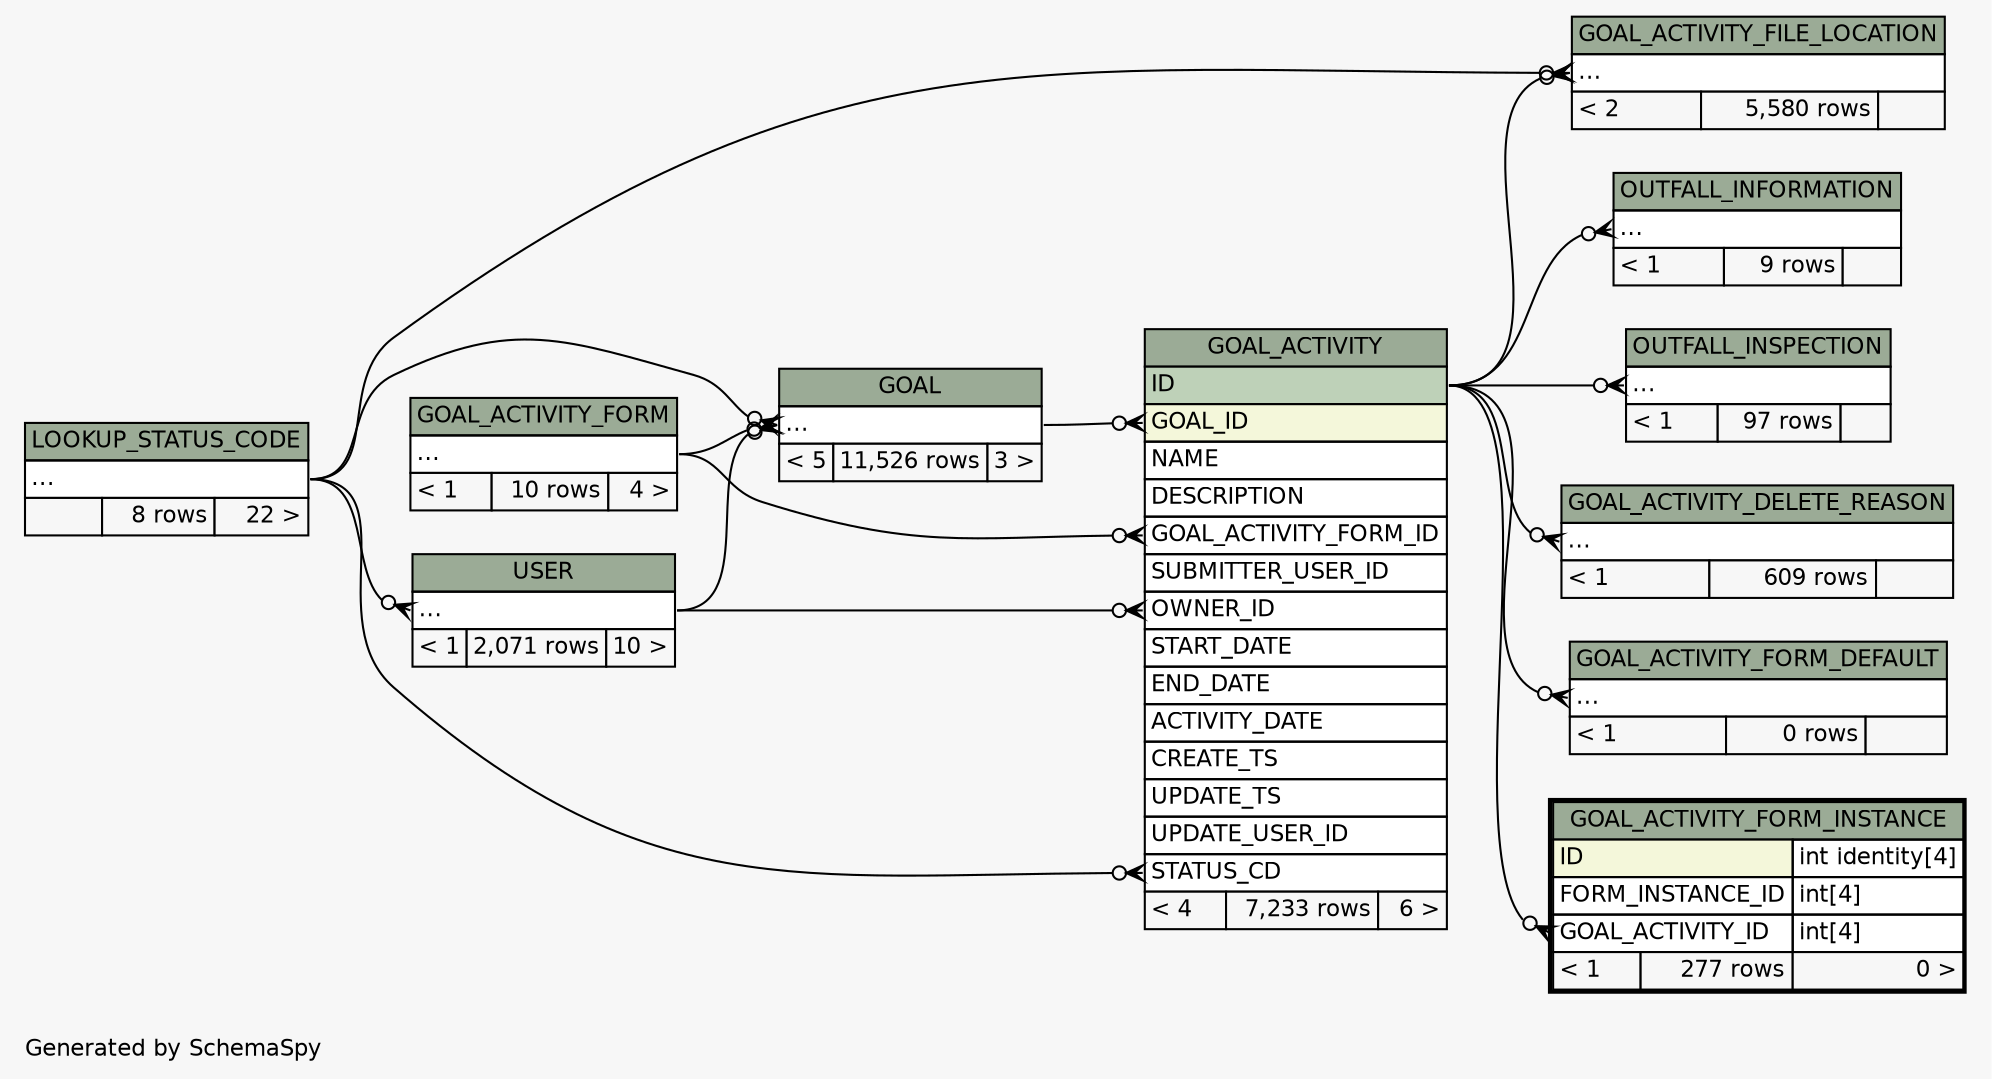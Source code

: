 // dot 2.28.0 on Windows 7 6.1
// SchemaSpy rev 590
digraph "twoDegreesRelationshipsDiagram" {
  graph [
    rankdir="RL"
    bgcolor="#f7f7f7"
    label="\nGenerated by SchemaSpy"
    labeljust="l"
    nodesep="0.18"
    ranksep="0.46"
    fontname="Helvetica"
    fontsize="11"
  ];
  node [
    fontname="Helvetica"
    fontsize="11"
    shape="plaintext"
  ];
  edge [
    arrowsize="0.8"
  ];
  "GOAL":"elipses":w -> "USER":"elipses":e [arrowhead=none dir=back arrowtail=crowodot];
  "GOAL":"elipses":w -> "GOAL_ACTIVITY_FORM":"elipses":e [arrowhead=none dir=back arrowtail=crowodot];
  "GOAL":"elipses":w -> "LOOKUP_STATUS_CODE":"elipses":e [arrowhead=none dir=back arrowtail=crowodot];
  "GOAL_ACTIVITY":"GOAL_ACTIVITY_FORM_ID":w -> "GOAL_ACTIVITY_FORM":"elipses":e [arrowhead=none dir=back arrowtail=crowodot];
  "GOAL_ACTIVITY":"GOAL_ID":w -> "GOAL":"elipses":e [arrowhead=none dir=back arrowtail=crowodot];
  "GOAL_ACTIVITY":"OWNER_ID":w -> "USER":"elipses":e [arrowhead=none dir=back arrowtail=crowodot];
  "GOAL_ACTIVITY":"STATUS_CD":w -> "LOOKUP_STATUS_CODE":"elipses":e [arrowhead=none dir=back arrowtail=crowodot];
  "GOAL_ACTIVITY_DELETE_REASON":"elipses":w -> "GOAL_ACTIVITY":"ID":e [arrowhead=none dir=back arrowtail=crowodot];
  "GOAL_ACTIVITY_FILE_LOCATION":"elipses":w -> "GOAL_ACTIVITY":"ID":e [arrowhead=none dir=back arrowtail=crowodot];
  "GOAL_ACTIVITY_FILE_LOCATION":"elipses":w -> "LOOKUP_STATUS_CODE":"elipses":e [arrowhead=none dir=back arrowtail=crowodot];
  "GOAL_ACTIVITY_FORM_DEFAULT":"elipses":w -> "GOAL_ACTIVITY":"ID":e [arrowhead=none dir=back arrowtail=crowodot];
  "GOAL_ACTIVITY_FORM_INSTANCE":"GOAL_ACTIVITY_ID":w -> "GOAL_ACTIVITY":"ID":e [arrowhead=none dir=back arrowtail=crowodot];
  "OUTFALL_INFORMATION":"elipses":w -> "GOAL_ACTIVITY":"ID":e [arrowhead=none dir=back arrowtail=crowodot];
  "OUTFALL_INSPECTION":"elipses":w -> "GOAL_ACTIVITY":"ID":e [arrowhead=none dir=back arrowtail=crowodot];
  "USER":"elipses":w -> "LOOKUP_STATUS_CODE":"elipses":e [arrowhead=none dir=back arrowtail=crowodot];
  "GOAL" [
    label=<
    <TABLE BORDER="0" CELLBORDER="1" CELLSPACING="0" BGCOLOR="#ffffff">
      <TR><TD COLSPAN="3" BGCOLOR="#9bab96" ALIGN="CENTER">GOAL</TD></TR>
      <TR><TD PORT="elipses" COLSPAN="3" ALIGN="LEFT">...</TD></TR>
      <TR><TD ALIGN="LEFT" BGCOLOR="#f7f7f7">&lt; 5</TD><TD ALIGN="RIGHT" BGCOLOR="#f7f7f7">11,526 rows</TD><TD ALIGN="RIGHT" BGCOLOR="#f7f7f7">3 &gt;</TD></TR>
    </TABLE>>
    URL="GOAL.html"
    tooltip="GOAL"
  ];
  "GOAL_ACTIVITY" [
    label=<
    <TABLE BORDER="0" CELLBORDER="1" CELLSPACING="0" BGCOLOR="#ffffff">
      <TR><TD COLSPAN="3" BGCOLOR="#9bab96" ALIGN="CENTER">GOAL_ACTIVITY</TD></TR>
      <TR><TD PORT="ID" COLSPAN="3" BGCOLOR="#bed1b8" ALIGN="LEFT">ID</TD></TR>
      <TR><TD PORT="GOAL_ID" COLSPAN="3" BGCOLOR="#f4f7da" ALIGN="LEFT">GOAL_ID</TD></TR>
      <TR><TD PORT="NAME" COLSPAN="3" ALIGN="LEFT">NAME</TD></TR>
      <TR><TD PORT="DESCRIPTION" COLSPAN="3" ALIGN="LEFT">DESCRIPTION</TD></TR>
      <TR><TD PORT="GOAL_ACTIVITY_FORM_ID" COLSPAN="3" ALIGN="LEFT">GOAL_ACTIVITY_FORM_ID</TD></TR>
      <TR><TD PORT="SUBMITTER_USER_ID" COLSPAN="3" ALIGN="LEFT">SUBMITTER_USER_ID</TD></TR>
      <TR><TD PORT="OWNER_ID" COLSPAN="3" ALIGN="LEFT">OWNER_ID</TD></TR>
      <TR><TD PORT="START_DATE" COLSPAN="3" ALIGN="LEFT">START_DATE</TD></TR>
      <TR><TD PORT="END_DATE" COLSPAN="3" ALIGN="LEFT">END_DATE</TD></TR>
      <TR><TD PORT="ACTIVITY_DATE" COLSPAN="3" ALIGN="LEFT">ACTIVITY_DATE</TD></TR>
      <TR><TD PORT="CREATE_TS" COLSPAN="3" ALIGN="LEFT">CREATE_TS</TD></TR>
      <TR><TD PORT="UPDATE_TS" COLSPAN="3" ALIGN="LEFT">UPDATE_TS</TD></TR>
      <TR><TD PORT="UPDATE_USER_ID" COLSPAN="3" ALIGN="LEFT">UPDATE_USER_ID</TD></TR>
      <TR><TD PORT="STATUS_CD" COLSPAN="3" ALIGN="LEFT">STATUS_CD</TD></TR>
      <TR><TD ALIGN="LEFT" BGCOLOR="#f7f7f7">&lt; 4</TD><TD ALIGN="RIGHT" BGCOLOR="#f7f7f7">7,233 rows</TD><TD ALIGN="RIGHT" BGCOLOR="#f7f7f7">6 &gt;</TD></TR>
    </TABLE>>
    URL="GOAL_ACTIVITY.html"
    tooltip="GOAL_ACTIVITY"
  ];
  "GOAL_ACTIVITY_DELETE_REASON" [
    label=<
    <TABLE BORDER="0" CELLBORDER="1" CELLSPACING="0" BGCOLOR="#ffffff">
      <TR><TD COLSPAN="3" BGCOLOR="#9bab96" ALIGN="CENTER">GOAL_ACTIVITY_DELETE_REASON</TD></TR>
      <TR><TD PORT="elipses" COLSPAN="3" ALIGN="LEFT">...</TD></TR>
      <TR><TD ALIGN="LEFT" BGCOLOR="#f7f7f7">&lt; 1</TD><TD ALIGN="RIGHT" BGCOLOR="#f7f7f7">609 rows</TD><TD ALIGN="RIGHT" BGCOLOR="#f7f7f7">  </TD></TR>
    </TABLE>>
    URL="GOAL_ACTIVITY_DELETE_REASON.html"
    tooltip="GOAL_ACTIVITY_DELETE_REASON"
  ];
  "GOAL_ACTIVITY_FILE_LOCATION" [
    label=<
    <TABLE BORDER="0" CELLBORDER="1" CELLSPACING="0" BGCOLOR="#ffffff">
      <TR><TD COLSPAN="3" BGCOLOR="#9bab96" ALIGN="CENTER">GOAL_ACTIVITY_FILE_LOCATION</TD></TR>
      <TR><TD PORT="elipses" COLSPAN="3" ALIGN="LEFT">...</TD></TR>
      <TR><TD ALIGN="LEFT" BGCOLOR="#f7f7f7">&lt; 2</TD><TD ALIGN="RIGHT" BGCOLOR="#f7f7f7">5,580 rows</TD><TD ALIGN="RIGHT" BGCOLOR="#f7f7f7">  </TD></TR>
    </TABLE>>
    URL="GOAL_ACTIVITY_FILE_LOCATION.html"
    tooltip="GOAL_ACTIVITY_FILE_LOCATION"
  ];
  "GOAL_ACTIVITY_FORM" [
    label=<
    <TABLE BORDER="0" CELLBORDER="1" CELLSPACING="0" BGCOLOR="#ffffff">
      <TR><TD COLSPAN="3" BGCOLOR="#9bab96" ALIGN="CENTER">GOAL_ACTIVITY_FORM</TD></TR>
      <TR><TD PORT="elipses" COLSPAN="3" ALIGN="LEFT">...</TD></TR>
      <TR><TD ALIGN="LEFT" BGCOLOR="#f7f7f7">&lt; 1</TD><TD ALIGN="RIGHT" BGCOLOR="#f7f7f7">10 rows</TD><TD ALIGN="RIGHT" BGCOLOR="#f7f7f7">4 &gt;</TD></TR>
    </TABLE>>
    URL="GOAL_ACTIVITY_FORM.html"
    tooltip="GOAL_ACTIVITY_FORM"
  ];
  "GOAL_ACTIVITY_FORM_DEFAULT" [
    label=<
    <TABLE BORDER="0" CELLBORDER="1" CELLSPACING="0" BGCOLOR="#ffffff">
      <TR><TD COLSPAN="3" BGCOLOR="#9bab96" ALIGN="CENTER">GOAL_ACTIVITY_FORM_DEFAULT</TD></TR>
      <TR><TD PORT="elipses" COLSPAN="3" ALIGN="LEFT">...</TD></TR>
      <TR><TD ALIGN="LEFT" BGCOLOR="#f7f7f7">&lt; 1</TD><TD ALIGN="RIGHT" BGCOLOR="#f7f7f7">0 rows</TD><TD ALIGN="RIGHT" BGCOLOR="#f7f7f7">  </TD></TR>
    </TABLE>>
    URL="GOAL_ACTIVITY_FORM_DEFAULT.html"
    tooltip="GOAL_ACTIVITY_FORM_DEFAULT"
  ];
  "GOAL_ACTIVITY_FORM_INSTANCE" [
    label=<
    <TABLE BORDER="2" CELLBORDER="1" CELLSPACING="0" BGCOLOR="#ffffff">
      <TR><TD COLSPAN="3" BGCOLOR="#9bab96" ALIGN="CENTER">GOAL_ACTIVITY_FORM_INSTANCE</TD></TR>
      <TR><TD PORT="ID" COLSPAN="2" BGCOLOR="#f4f7da" ALIGN="LEFT">ID</TD><TD PORT="ID.type" ALIGN="LEFT">int identity[4]</TD></TR>
      <TR><TD PORT="FORM_INSTANCE_ID" COLSPAN="2" ALIGN="LEFT">FORM_INSTANCE_ID</TD><TD PORT="FORM_INSTANCE_ID.type" ALIGN="LEFT">int[4]</TD></TR>
      <TR><TD PORT="GOAL_ACTIVITY_ID" COLSPAN="2" ALIGN="LEFT">GOAL_ACTIVITY_ID</TD><TD PORT="GOAL_ACTIVITY_ID.type" ALIGN="LEFT">int[4]</TD></TR>
      <TR><TD ALIGN="LEFT" BGCOLOR="#f7f7f7">&lt; 1</TD><TD ALIGN="RIGHT" BGCOLOR="#f7f7f7">277 rows</TD><TD ALIGN="RIGHT" BGCOLOR="#f7f7f7">0 &gt;</TD></TR>
    </TABLE>>
    URL="GOAL_ACTIVITY_FORM_INSTANCE.html"
    tooltip="GOAL_ACTIVITY_FORM_INSTANCE"
  ];
  "LOOKUP_STATUS_CODE" [
    label=<
    <TABLE BORDER="0" CELLBORDER="1" CELLSPACING="0" BGCOLOR="#ffffff">
      <TR><TD COLSPAN="3" BGCOLOR="#9bab96" ALIGN="CENTER">LOOKUP_STATUS_CODE</TD></TR>
      <TR><TD PORT="elipses" COLSPAN="3" ALIGN="LEFT">...</TD></TR>
      <TR><TD ALIGN="LEFT" BGCOLOR="#f7f7f7">  </TD><TD ALIGN="RIGHT" BGCOLOR="#f7f7f7">8 rows</TD><TD ALIGN="RIGHT" BGCOLOR="#f7f7f7">22 &gt;</TD></TR>
    </TABLE>>
    URL="LOOKUP_STATUS_CODE.html"
    tooltip="LOOKUP_STATUS_CODE"
  ];
  "OUTFALL_INFORMATION" [
    label=<
    <TABLE BORDER="0" CELLBORDER="1" CELLSPACING="0" BGCOLOR="#ffffff">
      <TR><TD COLSPAN="3" BGCOLOR="#9bab96" ALIGN="CENTER">OUTFALL_INFORMATION</TD></TR>
      <TR><TD PORT="elipses" COLSPAN="3" ALIGN="LEFT">...</TD></TR>
      <TR><TD ALIGN="LEFT" BGCOLOR="#f7f7f7">&lt; 1</TD><TD ALIGN="RIGHT" BGCOLOR="#f7f7f7">9 rows</TD><TD ALIGN="RIGHT" BGCOLOR="#f7f7f7">  </TD></TR>
    </TABLE>>
    URL="OUTFALL_INFORMATION.html"
    tooltip="OUTFALL_INFORMATION"
  ];
  "OUTFALL_INSPECTION" [
    label=<
    <TABLE BORDER="0" CELLBORDER="1" CELLSPACING="0" BGCOLOR="#ffffff">
      <TR><TD COLSPAN="3" BGCOLOR="#9bab96" ALIGN="CENTER">OUTFALL_INSPECTION</TD></TR>
      <TR><TD PORT="elipses" COLSPAN="3" ALIGN="LEFT">...</TD></TR>
      <TR><TD ALIGN="LEFT" BGCOLOR="#f7f7f7">&lt; 1</TD><TD ALIGN="RIGHT" BGCOLOR="#f7f7f7">97 rows</TD><TD ALIGN="RIGHT" BGCOLOR="#f7f7f7">  </TD></TR>
    </TABLE>>
    URL="OUTFALL_INSPECTION.html"
    tooltip="OUTFALL_INSPECTION"
  ];
  "USER" [
    label=<
    <TABLE BORDER="0" CELLBORDER="1" CELLSPACING="0" BGCOLOR="#ffffff">
      <TR><TD COLSPAN="3" BGCOLOR="#9bab96" ALIGN="CENTER">USER</TD></TR>
      <TR><TD PORT="elipses" COLSPAN="3" ALIGN="LEFT">...</TD></TR>
      <TR><TD ALIGN="LEFT" BGCOLOR="#f7f7f7">&lt; 1</TD><TD ALIGN="RIGHT" BGCOLOR="#f7f7f7">2,071 rows</TD><TD ALIGN="RIGHT" BGCOLOR="#f7f7f7">10 &gt;</TD></TR>
    </TABLE>>
    URL="USER.html"
    tooltip="USER"
  ];
}

